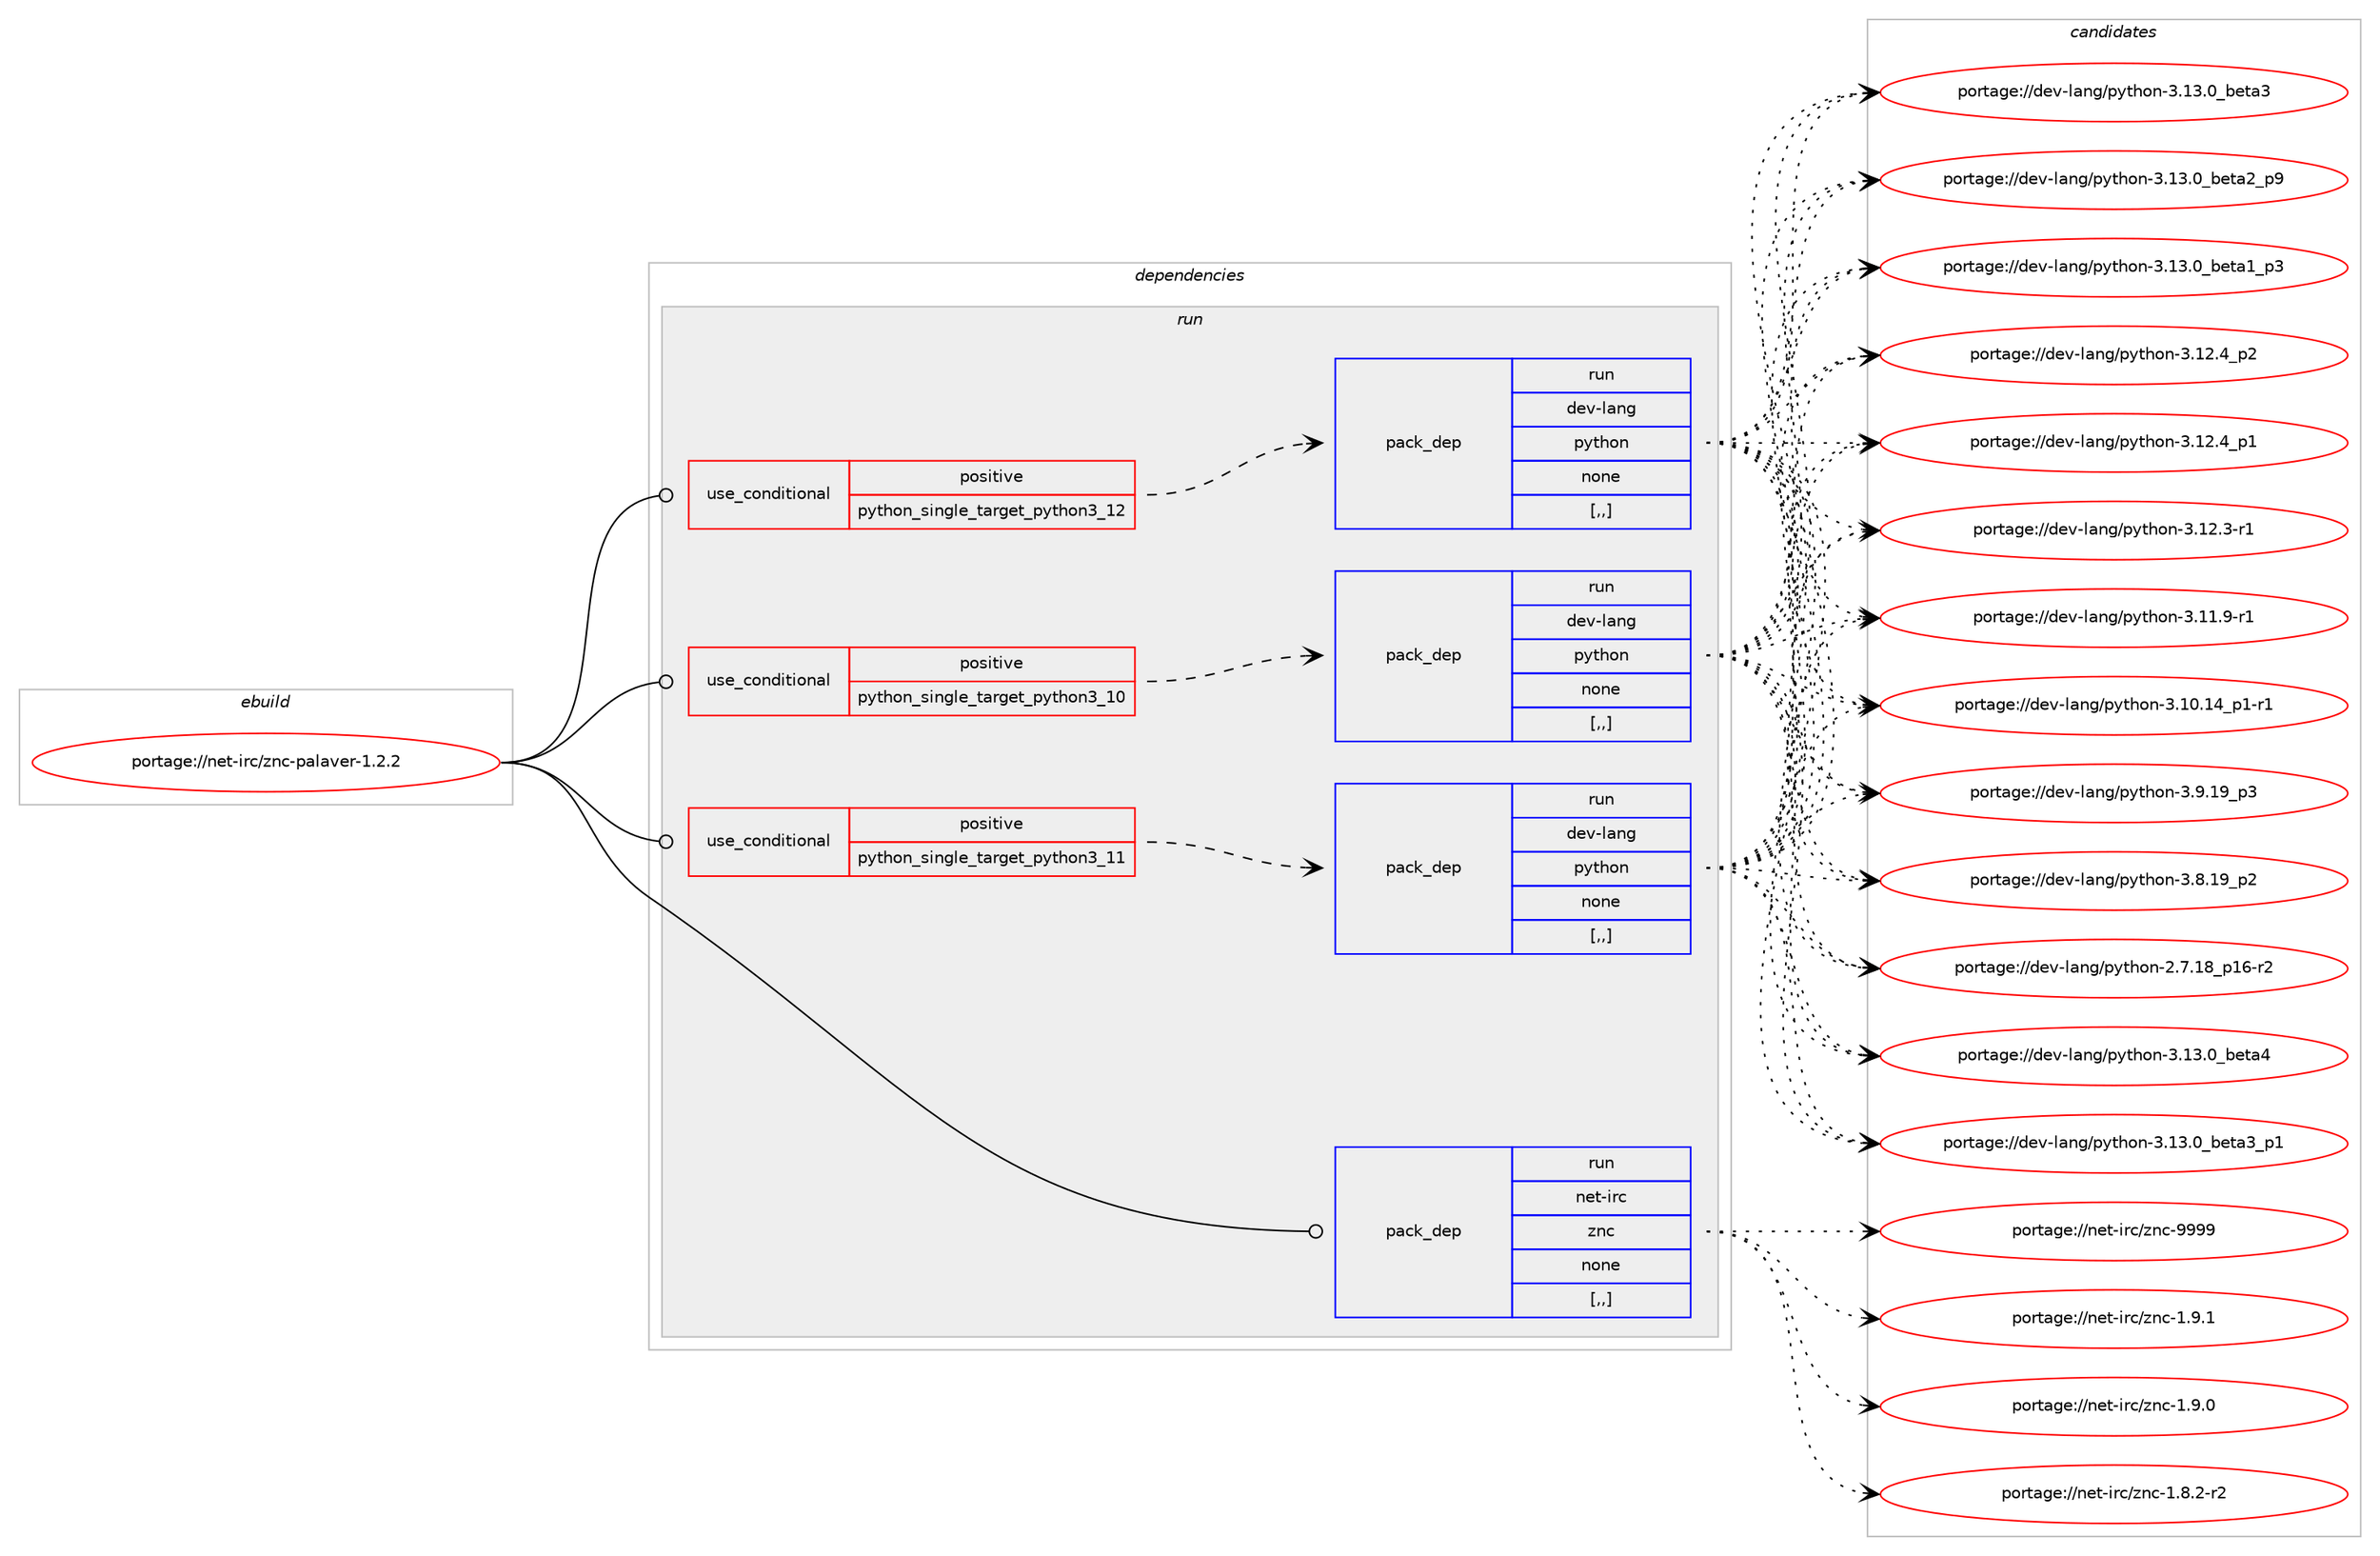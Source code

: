 digraph prolog {

# *************
# Graph options
# *************

newrank=true;
concentrate=true;
compound=true;
graph [rankdir=LR,fontname=Helvetica,fontsize=10,ranksep=1.5];#, ranksep=2.5, nodesep=0.2];
edge  [arrowhead=vee];
node  [fontname=Helvetica,fontsize=10];

# **********
# The ebuild
# **********

subgraph cluster_leftcol {
color=gray;
label=<<i>ebuild</i>>;
id [label="portage://net-irc/znc-palaver-1.2.2", color=red, width=4, href="../net-irc/znc-palaver-1.2.2.svg"];
}

# ****************
# The dependencies
# ****************

subgraph cluster_midcol {
color=gray;
label=<<i>dependencies</i>>;
subgraph cluster_compile {
fillcolor="#eeeeee";
style=filled;
label=<<i>compile</i>>;
}
subgraph cluster_compileandrun {
fillcolor="#eeeeee";
style=filled;
label=<<i>compile and run</i>>;
}
subgraph cluster_run {
fillcolor="#eeeeee";
style=filled;
label=<<i>run</i>>;
subgraph cond93148 {
dependency357614 [label=<<TABLE BORDER="0" CELLBORDER="1" CELLSPACING="0" CELLPADDING="4"><TR><TD ROWSPAN="3" CELLPADDING="10">use_conditional</TD></TR><TR><TD>positive</TD></TR><TR><TD>python_single_target_python3_10</TD></TR></TABLE>>, shape=none, color=red];
subgraph pack261825 {
dependency357615 [label=<<TABLE BORDER="0" CELLBORDER="1" CELLSPACING="0" CELLPADDING="4" WIDTH="220"><TR><TD ROWSPAN="6" CELLPADDING="30">pack_dep</TD></TR><TR><TD WIDTH="110">run</TD></TR><TR><TD>dev-lang</TD></TR><TR><TD>python</TD></TR><TR><TD>none</TD></TR><TR><TD>[,,]</TD></TR></TABLE>>, shape=none, color=blue];
}
dependency357614:e -> dependency357615:w [weight=20,style="dashed",arrowhead="vee"];
}
id:e -> dependency357614:w [weight=20,style="solid",arrowhead="odot"];
subgraph cond93149 {
dependency357616 [label=<<TABLE BORDER="0" CELLBORDER="1" CELLSPACING="0" CELLPADDING="4"><TR><TD ROWSPAN="3" CELLPADDING="10">use_conditional</TD></TR><TR><TD>positive</TD></TR><TR><TD>python_single_target_python3_11</TD></TR></TABLE>>, shape=none, color=red];
subgraph pack261826 {
dependency357617 [label=<<TABLE BORDER="0" CELLBORDER="1" CELLSPACING="0" CELLPADDING="4" WIDTH="220"><TR><TD ROWSPAN="6" CELLPADDING="30">pack_dep</TD></TR><TR><TD WIDTH="110">run</TD></TR><TR><TD>dev-lang</TD></TR><TR><TD>python</TD></TR><TR><TD>none</TD></TR><TR><TD>[,,]</TD></TR></TABLE>>, shape=none, color=blue];
}
dependency357616:e -> dependency357617:w [weight=20,style="dashed",arrowhead="vee"];
}
id:e -> dependency357616:w [weight=20,style="solid",arrowhead="odot"];
subgraph cond93150 {
dependency357618 [label=<<TABLE BORDER="0" CELLBORDER="1" CELLSPACING="0" CELLPADDING="4"><TR><TD ROWSPAN="3" CELLPADDING="10">use_conditional</TD></TR><TR><TD>positive</TD></TR><TR><TD>python_single_target_python3_12</TD></TR></TABLE>>, shape=none, color=red];
subgraph pack261827 {
dependency357619 [label=<<TABLE BORDER="0" CELLBORDER="1" CELLSPACING="0" CELLPADDING="4" WIDTH="220"><TR><TD ROWSPAN="6" CELLPADDING="30">pack_dep</TD></TR><TR><TD WIDTH="110">run</TD></TR><TR><TD>dev-lang</TD></TR><TR><TD>python</TD></TR><TR><TD>none</TD></TR><TR><TD>[,,]</TD></TR></TABLE>>, shape=none, color=blue];
}
dependency357618:e -> dependency357619:w [weight=20,style="dashed",arrowhead="vee"];
}
id:e -> dependency357618:w [weight=20,style="solid",arrowhead="odot"];
subgraph pack261828 {
dependency357620 [label=<<TABLE BORDER="0" CELLBORDER="1" CELLSPACING="0" CELLPADDING="4" WIDTH="220"><TR><TD ROWSPAN="6" CELLPADDING="30">pack_dep</TD></TR><TR><TD WIDTH="110">run</TD></TR><TR><TD>net-irc</TD></TR><TR><TD>znc</TD></TR><TR><TD>none</TD></TR><TR><TD>[,,]</TD></TR></TABLE>>, shape=none, color=blue];
}
id:e -> dependency357620:w [weight=20,style="solid",arrowhead="odot"];
}
}

# **************
# The candidates
# **************

subgraph cluster_choices {
rank=same;
color=gray;
label=<<i>candidates</i>>;

subgraph choice261825 {
color=black;
nodesep=1;
choice1001011184510897110103471121211161041111104551464951464895981011169752 [label="portage://dev-lang/python-3.13.0_beta4", color=red, width=4,href="../dev-lang/python-3.13.0_beta4.svg"];
choice10010111845108971101034711212111610411111045514649514648959810111697519511249 [label="portage://dev-lang/python-3.13.0_beta3_p1", color=red, width=4,href="../dev-lang/python-3.13.0_beta3_p1.svg"];
choice1001011184510897110103471121211161041111104551464951464895981011169751 [label="portage://dev-lang/python-3.13.0_beta3", color=red, width=4,href="../dev-lang/python-3.13.0_beta3.svg"];
choice10010111845108971101034711212111610411111045514649514648959810111697509511257 [label="portage://dev-lang/python-3.13.0_beta2_p9", color=red, width=4,href="../dev-lang/python-3.13.0_beta2_p9.svg"];
choice10010111845108971101034711212111610411111045514649514648959810111697499511251 [label="portage://dev-lang/python-3.13.0_beta1_p3", color=red, width=4,href="../dev-lang/python-3.13.0_beta1_p3.svg"];
choice100101118451089711010347112121116104111110455146495046529511250 [label="portage://dev-lang/python-3.12.4_p2", color=red, width=4,href="../dev-lang/python-3.12.4_p2.svg"];
choice100101118451089711010347112121116104111110455146495046529511249 [label="portage://dev-lang/python-3.12.4_p1", color=red, width=4,href="../dev-lang/python-3.12.4_p1.svg"];
choice100101118451089711010347112121116104111110455146495046514511449 [label="portage://dev-lang/python-3.12.3-r1", color=red, width=4,href="../dev-lang/python-3.12.3-r1.svg"];
choice100101118451089711010347112121116104111110455146494946574511449 [label="portage://dev-lang/python-3.11.9-r1", color=red, width=4,href="../dev-lang/python-3.11.9-r1.svg"];
choice100101118451089711010347112121116104111110455146494846495295112494511449 [label="portage://dev-lang/python-3.10.14_p1-r1", color=red, width=4,href="../dev-lang/python-3.10.14_p1-r1.svg"];
choice100101118451089711010347112121116104111110455146574649579511251 [label="portage://dev-lang/python-3.9.19_p3", color=red, width=4,href="../dev-lang/python-3.9.19_p3.svg"];
choice100101118451089711010347112121116104111110455146564649579511250 [label="portage://dev-lang/python-3.8.19_p2", color=red, width=4,href="../dev-lang/python-3.8.19_p2.svg"];
choice100101118451089711010347112121116104111110455046554649569511249544511450 [label="portage://dev-lang/python-2.7.18_p16-r2", color=red, width=4,href="../dev-lang/python-2.7.18_p16-r2.svg"];
dependency357615:e -> choice1001011184510897110103471121211161041111104551464951464895981011169752:w [style=dotted,weight="100"];
dependency357615:e -> choice10010111845108971101034711212111610411111045514649514648959810111697519511249:w [style=dotted,weight="100"];
dependency357615:e -> choice1001011184510897110103471121211161041111104551464951464895981011169751:w [style=dotted,weight="100"];
dependency357615:e -> choice10010111845108971101034711212111610411111045514649514648959810111697509511257:w [style=dotted,weight="100"];
dependency357615:e -> choice10010111845108971101034711212111610411111045514649514648959810111697499511251:w [style=dotted,weight="100"];
dependency357615:e -> choice100101118451089711010347112121116104111110455146495046529511250:w [style=dotted,weight="100"];
dependency357615:e -> choice100101118451089711010347112121116104111110455146495046529511249:w [style=dotted,weight="100"];
dependency357615:e -> choice100101118451089711010347112121116104111110455146495046514511449:w [style=dotted,weight="100"];
dependency357615:e -> choice100101118451089711010347112121116104111110455146494946574511449:w [style=dotted,weight="100"];
dependency357615:e -> choice100101118451089711010347112121116104111110455146494846495295112494511449:w [style=dotted,weight="100"];
dependency357615:e -> choice100101118451089711010347112121116104111110455146574649579511251:w [style=dotted,weight="100"];
dependency357615:e -> choice100101118451089711010347112121116104111110455146564649579511250:w [style=dotted,weight="100"];
dependency357615:e -> choice100101118451089711010347112121116104111110455046554649569511249544511450:w [style=dotted,weight="100"];
}
subgraph choice261826 {
color=black;
nodesep=1;
choice1001011184510897110103471121211161041111104551464951464895981011169752 [label="portage://dev-lang/python-3.13.0_beta4", color=red, width=4,href="../dev-lang/python-3.13.0_beta4.svg"];
choice10010111845108971101034711212111610411111045514649514648959810111697519511249 [label="portage://dev-lang/python-3.13.0_beta3_p1", color=red, width=4,href="../dev-lang/python-3.13.0_beta3_p1.svg"];
choice1001011184510897110103471121211161041111104551464951464895981011169751 [label="portage://dev-lang/python-3.13.0_beta3", color=red, width=4,href="../dev-lang/python-3.13.0_beta3.svg"];
choice10010111845108971101034711212111610411111045514649514648959810111697509511257 [label="portage://dev-lang/python-3.13.0_beta2_p9", color=red, width=4,href="../dev-lang/python-3.13.0_beta2_p9.svg"];
choice10010111845108971101034711212111610411111045514649514648959810111697499511251 [label="portage://dev-lang/python-3.13.0_beta1_p3", color=red, width=4,href="../dev-lang/python-3.13.0_beta1_p3.svg"];
choice100101118451089711010347112121116104111110455146495046529511250 [label="portage://dev-lang/python-3.12.4_p2", color=red, width=4,href="../dev-lang/python-3.12.4_p2.svg"];
choice100101118451089711010347112121116104111110455146495046529511249 [label="portage://dev-lang/python-3.12.4_p1", color=red, width=4,href="../dev-lang/python-3.12.4_p1.svg"];
choice100101118451089711010347112121116104111110455146495046514511449 [label="portage://dev-lang/python-3.12.3-r1", color=red, width=4,href="../dev-lang/python-3.12.3-r1.svg"];
choice100101118451089711010347112121116104111110455146494946574511449 [label="portage://dev-lang/python-3.11.9-r1", color=red, width=4,href="../dev-lang/python-3.11.9-r1.svg"];
choice100101118451089711010347112121116104111110455146494846495295112494511449 [label="portage://dev-lang/python-3.10.14_p1-r1", color=red, width=4,href="../dev-lang/python-3.10.14_p1-r1.svg"];
choice100101118451089711010347112121116104111110455146574649579511251 [label="portage://dev-lang/python-3.9.19_p3", color=red, width=4,href="../dev-lang/python-3.9.19_p3.svg"];
choice100101118451089711010347112121116104111110455146564649579511250 [label="portage://dev-lang/python-3.8.19_p2", color=red, width=4,href="../dev-lang/python-3.8.19_p2.svg"];
choice100101118451089711010347112121116104111110455046554649569511249544511450 [label="portage://dev-lang/python-2.7.18_p16-r2", color=red, width=4,href="../dev-lang/python-2.7.18_p16-r2.svg"];
dependency357617:e -> choice1001011184510897110103471121211161041111104551464951464895981011169752:w [style=dotted,weight="100"];
dependency357617:e -> choice10010111845108971101034711212111610411111045514649514648959810111697519511249:w [style=dotted,weight="100"];
dependency357617:e -> choice1001011184510897110103471121211161041111104551464951464895981011169751:w [style=dotted,weight="100"];
dependency357617:e -> choice10010111845108971101034711212111610411111045514649514648959810111697509511257:w [style=dotted,weight="100"];
dependency357617:e -> choice10010111845108971101034711212111610411111045514649514648959810111697499511251:w [style=dotted,weight="100"];
dependency357617:e -> choice100101118451089711010347112121116104111110455146495046529511250:w [style=dotted,weight="100"];
dependency357617:e -> choice100101118451089711010347112121116104111110455146495046529511249:w [style=dotted,weight="100"];
dependency357617:e -> choice100101118451089711010347112121116104111110455146495046514511449:w [style=dotted,weight="100"];
dependency357617:e -> choice100101118451089711010347112121116104111110455146494946574511449:w [style=dotted,weight="100"];
dependency357617:e -> choice100101118451089711010347112121116104111110455146494846495295112494511449:w [style=dotted,weight="100"];
dependency357617:e -> choice100101118451089711010347112121116104111110455146574649579511251:w [style=dotted,weight="100"];
dependency357617:e -> choice100101118451089711010347112121116104111110455146564649579511250:w [style=dotted,weight="100"];
dependency357617:e -> choice100101118451089711010347112121116104111110455046554649569511249544511450:w [style=dotted,weight="100"];
}
subgraph choice261827 {
color=black;
nodesep=1;
choice1001011184510897110103471121211161041111104551464951464895981011169752 [label="portage://dev-lang/python-3.13.0_beta4", color=red, width=4,href="../dev-lang/python-3.13.0_beta4.svg"];
choice10010111845108971101034711212111610411111045514649514648959810111697519511249 [label="portage://dev-lang/python-3.13.0_beta3_p1", color=red, width=4,href="../dev-lang/python-3.13.0_beta3_p1.svg"];
choice1001011184510897110103471121211161041111104551464951464895981011169751 [label="portage://dev-lang/python-3.13.0_beta3", color=red, width=4,href="../dev-lang/python-3.13.0_beta3.svg"];
choice10010111845108971101034711212111610411111045514649514648959810111697509511257 [label="portage://dev-lang/python-3.13.0_beta2_p9", color=red, width=4,href="../dev-lang/python-3.13.0_beta2_p9.svg"];
choice10010111845108971101034711212111610411111045514649514648959810111697499511251 [label="portage://dev-lang/python-3.13.0_beta1_p3", color=red, width=4,href="../dev-lang/python-3.13.0_beta1_p3.svg"];
choice100101118451089711010347112121116104111110455146495046529511250 [label="portage://dev-lang/python-3.12.4_p2", color=red, width=4,href="../dev-lang/python-3.12.4_p2.svg"];
choice100101118451089711010347112121116104111110455146495046529511249 [label="portage://dev-lang/python-3.12.4_p1", color=red, width=4,href="../dev-lang/python-3.12.4_p1.svg"];
choice100101118451089711010347112121116104111110455146495046514511449 [label="portage://dev-lang/python-3.12.3-r1", color=red, width=4,href="../dev-lang/python-3.12.3-r1.svg"];
choice100101118451089711010347112121116104111110455146494946574511449 [label="portage://dev-lang/python-3.11.9-r1", color=red, width=4,href="../dev-lang/python-3.11.9-r1.svg"];
choice100101118451089711010347112121116104111110455146494846495295112494511449 [label="portage://dev-lang/python-3.10.14_p1-r1", color=red, width=4,href="../dev-lang/python-3.10.14_p1-r1.svg"];
choice100101118451089711010347112121116104111110455146574649579511251 [label="portage://dev-lang/python-3.9.19_p3", color=red, width=4,href="../dev-lang/python-3.9.19_p3.svg"];
choice100101118451089711010347112121116104111110455146564649579511250 [label="portage://dev-lang/python-3.8.19_p2", color=red, width=4,href="../dev-lang/python-3.8.19_p2.svg"];
choice100101118451089711010347112121116104111110455046554649569511249544511450 [label="portage://dev-lang/python-2.7.18_p16-r2", color=red, width=4,href="../dev-lang/python-2.7.18_p16-r2.svg"];
dependency357619:e -> choice1001011184510897110103471121211161041111104551464951464895981011169752:w [style=dotted,weight="100"];
dependency357619:e -> choice10010111845108971101034711212111610411111045514649514648959810111697519511249:w [style=dotted,weight="100"];
dependency357619:e -> choice1001011184510897110103471121211161041111104551464951464895981011169751:w [style=dotted,weight="100"];
dependency357619:e -> choice10010111845108971101034711212111610411111045514649514648959810111697509511257:w [style=dotted,weight="100"];
dependency357619:e -> choice10010111845108971101034711212111610411111045514649514648959810111697499511251:w [style=dotted,weight="100"];
dependency357619:e -> choice100101118451089711010347112121116104111110455146495046529511250:w [style=dotted,weight="100"];
dependency357619:e -> choice100101118451089711010347112121116104111110455146495046529511249:w [style=dotted,weight="100"];
dependency357619:e -> choice100101118451089711010347112121116104111110455146495046514511449:w [style=dotted,weight="100"];
dependency357619:e -> choice100101118451089711010347112121116104111110455146494946574511449:w [style=dotted,weight="100"];
dependency357619:e -> choice100101118451089711010347112121116104111110455146494846495295112494511449:w [style=dotted,weight="100"];
dependency357619:e -> choice100101118451089711010347112121116104111110455146574649579511251:w [style=dotted,weight="100"];
dependency357619:e -> choice100101118451089711010347112121116104111110455146564649579511250:w [style=dotted,weight="100"];
dependency357619:e -> choice100101118451089711010347112121116104111110455046554649569511249544511450:w [style=dotted,weight="100"];
}
subgraph choice261828 {
color=black;
nodesep=1;
choice110101116451051149947122110994557575757 [label="portage://net-irc/znc-9999", color=red, width=4,href="../net-irc/znc-9999.svg"];
choice11010111645105114994712211099454946574649 [label="portage://net-irc/znc-1.9.1", color=red, width=4,href="../net-irc/znc-1.9.1.svg"];
choice11010111645105114994712211099454946574648 [label="portage://net-irc/znc-1.9.0", color=red, width=4,href="../net-irc/znc-1.9.0.svg"];
choice110101116451051149947122110994549465646504511450 [label="portage://net-irc/znc-1.8.2-r2", color=red, width=4,href="../net-irc/znc-1.8.2-r2.svg"];
dependency357620:e -> choice110101116451051149947122110994557575757:w [style=dotted,weight="100"];
dependency357620:e -> choice11010111645105114994712211099454946574649:w [style=dotted,weight="100"];
dependency357620:e -> choice11010111645105114994712211099454946574648:w [style=dotted,weight="100"];
dependency357620:e -> choice110101116451051149947122110994549465646504511450:w [style=dotted,weight="100"];
}
}

}
